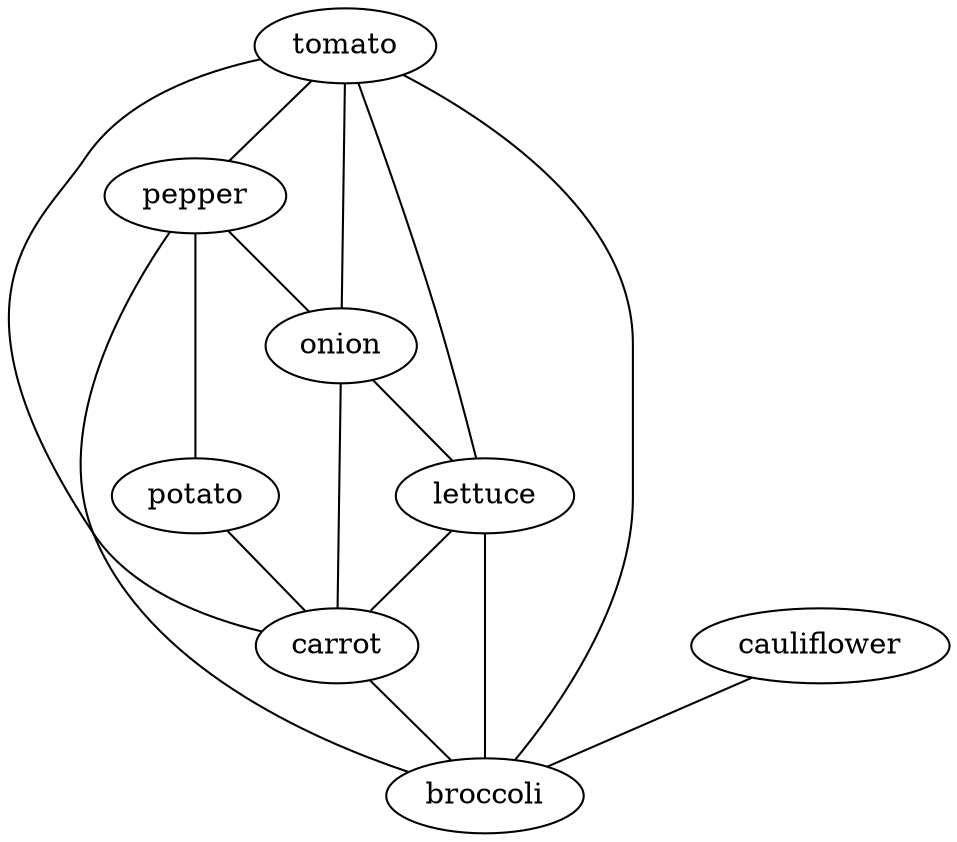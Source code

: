 strict graph G {
tomato;
pepper;
cauliflower;
potato;
onion;
lettuce;
carrot;
broccoli;
tomato -- lettuce  [weight=1];
tomato -- pepper  [weight=1];
tomato -- carrot  [weight=1];
tomato -- broccoli  [weight=1];
tomato -- onion  [weight=1];
pepper -- onion  [weight=1];
pepper -- potato  [weight=1];
pepper -- broccoli  [weight=1];
cauliflower -- broccoli  [weight=1];
potato -- carrot  [weight=1];
onion -- lettuce  [weight=1];
onion -- carrot  [weight=1];
lettuce -- carrot  [weight=1];
lettuce -- broccoli  [weight=1];
carrot -- broccoli  [weight=1];
}
